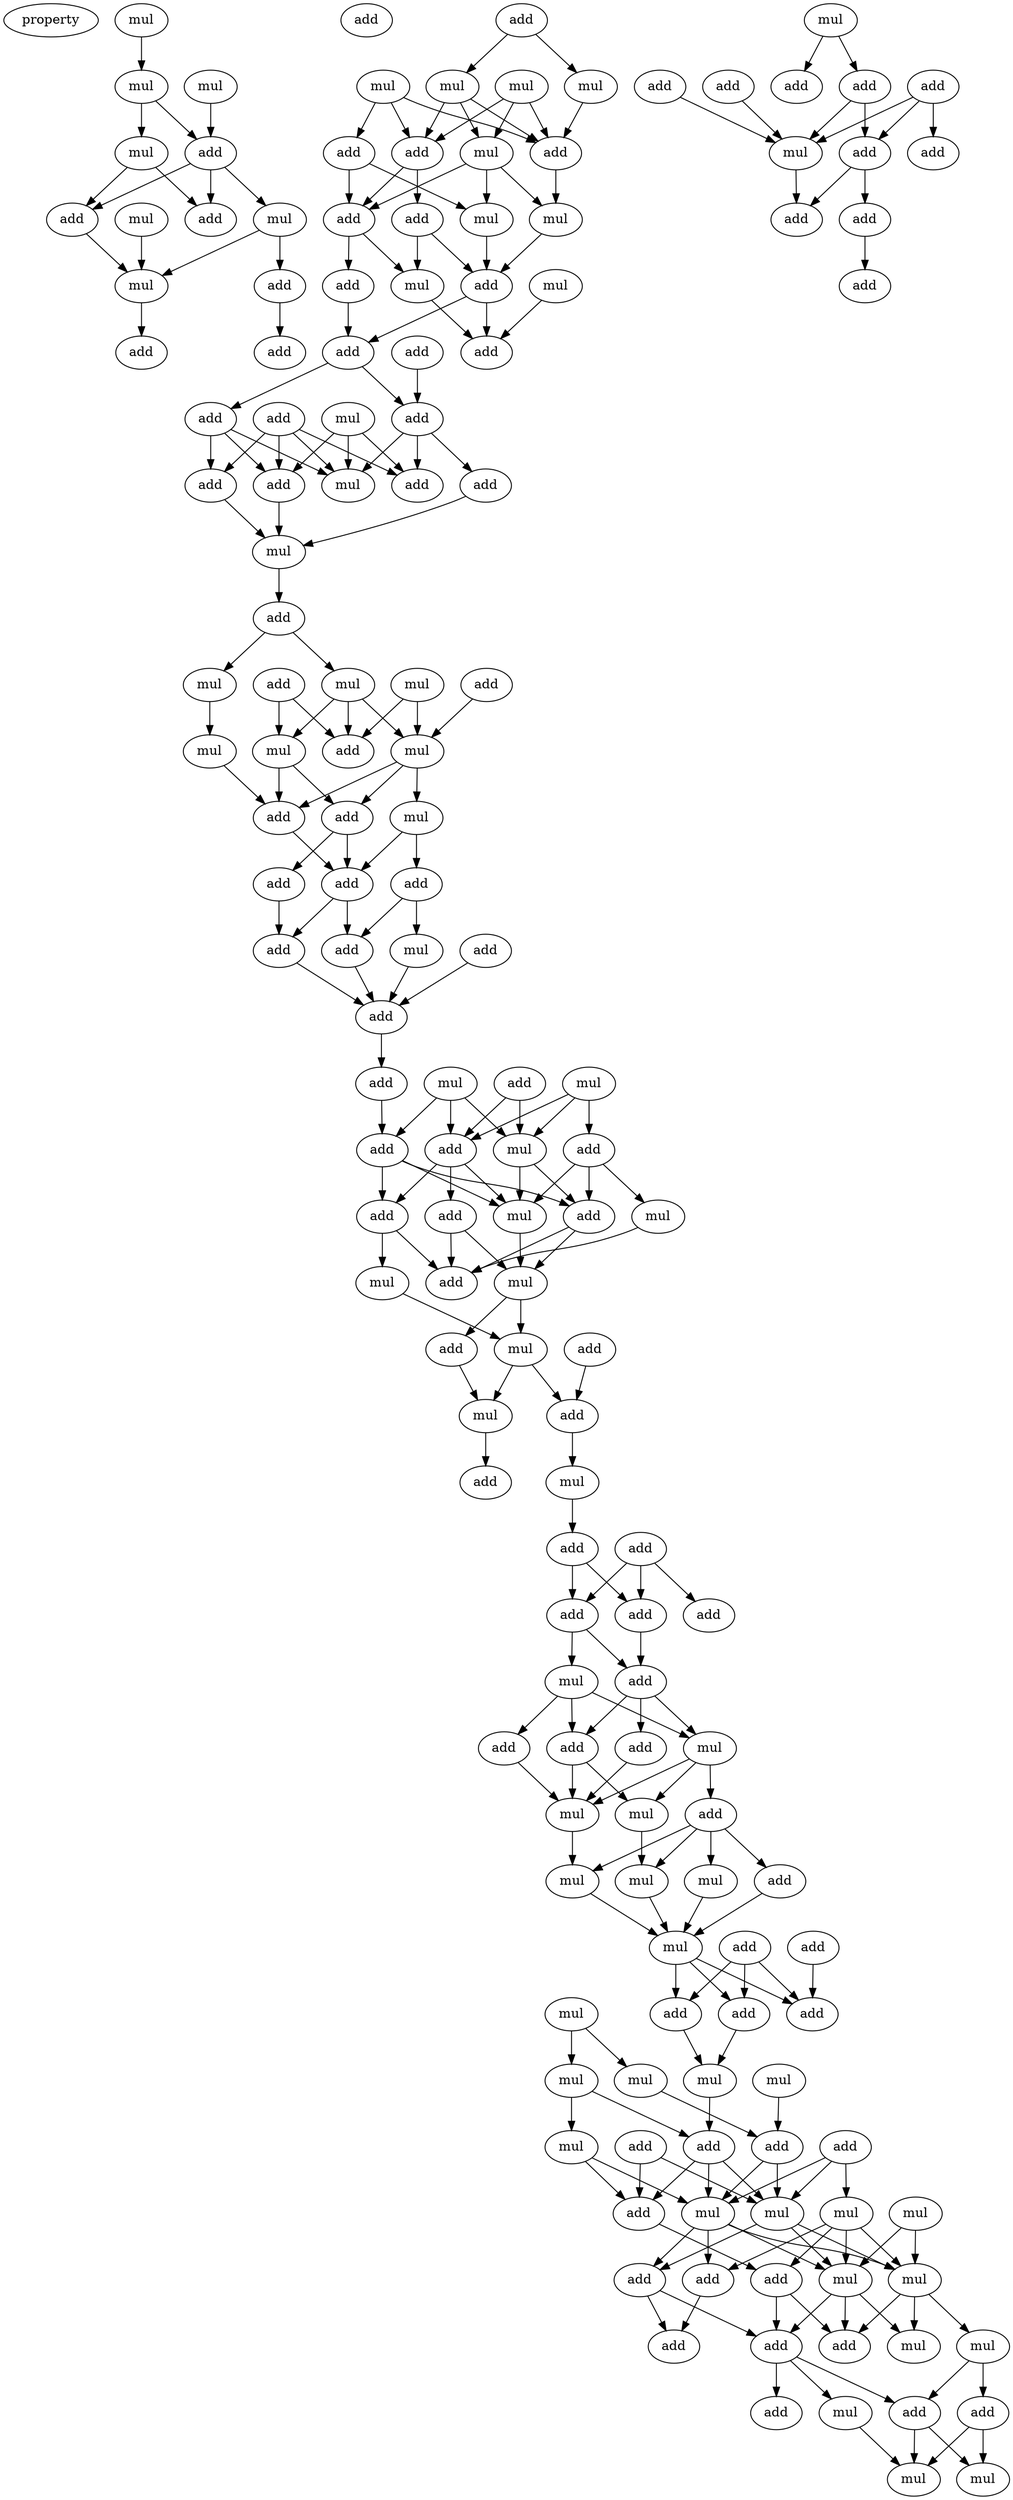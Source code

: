 digraph {
    node [fontcolor=black]
    property [mul=2,lf=1.1]
    0 [ label = mul ];
    1 [ label = mul ];
    2 [ label = mul ];
    3 [ label = add ];
    4 [ label = mul ];
    5 [ label = mul ];
    6 [ label = mul ];
    7 [ label = add ];
    8 [ label = add ];
    9 [ label = mul ];
    10 [ label = add ];
    11 [ label = add ];
    12 [ label = add ];
    13 [ label = add ];
    14 [ label = add ];
    15 [ label = mul ];
    16 [ label = mul ];
    17 [ label = mul ];
    18 [ label = mul ];
    19 [ label = mul ];
    20 [ label = add ];
    21 [ label = add ];
    22 [ label = add ];
    23 [ label = mul ];
    24 [ label = mul ];
    25 [ label = add ];
    26 [ label = add ];
    27 [ label = add ];
    28 [ label = mul ];
    29 [ label = mul ];
    30 [ label = add ];
    31 [ label = add ];
    32 [ label = add ];
    33 [ label = add ];
    34 [ label = mul ];
    35 [ label = add ];
    36 [ label = add ];
    37 [ label = add ];
    38 [ label = mul ];
    39 [ label = add ];
    40 [ label = add ];
    41 [ label = add ];
    42 [ label = add ];
    43 [ label = mul ];
    44 [ label = add ];
    45 [ label = add ];
    46 [ label = mul ];
    47 [ label = add ];
    48 [ label = mul ];
    49 [ label = mul ];
    50 [ label = mul ];
    51 [ label = add ];
    52 [ label = mul ];
    53 [ label = mul ];
    54 [ label = add ];
    55 [ label = add ];
    56 [ label = mul ];
    57 [ label = add ];
    58 [ label = add ];
    59 [ label = add ];
    60 [ label = add ];
    61 [ label = add ];
    62 [ label = mul ];
    63 [ label = add ];
    64 [ label = add ];
    65 [ label = mul ];
    66 [ label = mul ];
    67 [ label = add ];
    68 [ label = add ];
    69 [ label = add ];
    70 [ label = add ];
    71 [ label = mul ];
    72 [ label = add ];
    73 [ label = mul ];
    74 [ label = mul ];
    75 [ label = add ];
    76 [ label = add ];
    77 [ label = add ];
    78 [ label = add ];
    79 [ label = mul ];
    80 [ label = mul ];
    81 [ label = add ];
    82 [ label = add ];
    83 [ label = mul ];
    84 [ label = mul ];
    85 [ label = add ];
    86 [ label = add ];
    87 [ label = mul ];
    88 [ label = add ];
    89 [ label = add ];
    90 [ label = add ];
    91 [ label = add ];
    92 [ label = add ];
    93 [ label = add ];
    94 [ label = mul ];
    95 [ label = add ];
    96 [ label = mul ];
    97 [ label = add ];
    98 [ label = add ];
    99 [ label = add ];
    100 [ label = mul ];
    101 [ label = mul ];
    102 [ label = mul ];
    103 [ label = add ];
    104 [ label = mul ];
    105 [ label = mul ];
    106 [ label = add ];
    107 [ label = add ];
    108 [ label = mul ];
    109 [ label = add ];
    110 [ label = mul ];
    111 [ label = add ];
    112 [ label = add ];
    113 [ label = mul ];
    114 [ label = mul ];
    115 [ label = mul ];
    116 [ label = mul ];
    117 [ label = add ];
    118 [ label = mul ];
    119 [ label = add ];
    120 [ label = add ];
    121 [ label = add ];
    122 [ label = mul ];
    123 [ label = add ];
    124 [ label = mul ];
    125 [ label = mul ];
    126 [ label = mul ];
    127 [ label = add ];
    128 [ label = mul ];
    129 [ label = add ];
    130 [ label = mul ];
    131 [ label = add ];
    132 [ label = add ];
    133 [ label = add ];
    134 [ label = add ];
    135 [ label = mul ];
    136 [ label = mul ];
    137 [ label = add ];
    138 [ label = add ];
    139 [ label = add ];
    140 [ label = mul ];
    141 [ label = mul ];
    142 [ label = mul ];
    143 [ label = mul ];
    144 [ label = add ];
    145 [ label = add ];
    146 [ label = add ];
    147 [ label = add ];
    148 [ label = add ];
    149 [ label = add ];
    150 [ label = mul ];
    151 [ label = add ];
    152 [ label = add ];
    153 [ label = add ];
    154 [ label = add ];
    0 -> 2 [ name = 0 ];
    1 -> 3 [ name = 1 ];
    2 -> 3 [ name = 2 ];
    2 -> 4 [ name = 3 ];
    3 -> 5 [ name = 4 ];
    3 -> 7 [ name = 5 ];
    3 -> 8 [ name = 6 ];
    4 -> 7 [ name = 7 ];
    4 -> 8 [ name = 8 ];
    5 -> 9 [ name = 9 ];
    5 -> 10 [ name = 10 ];
    6 -> 9 [ name = 11 ];
    8 -> 9 [ name = 12 ];
    9 -> 12 [ name = 13 ];
    10 -> 11 [ name = 14 ];
    14 -> 17 [ name = 15 ];
    14 -> 18 [ name = 16 ];
    15 -> 19 [ name = 17 ];
    15 -> 20 [ name = 18 ];
    15 -> 21 [ name = 19 ];
    16 -> 20 [ name = 20 ];
    16 -> 21 [ name = 21 ];
    16 -> 22 [ name = 22 ];
    17 -> 21 [ name = 23 ];
    18 -> 19 [ name = 24 ];
    18 -> 20 [ name = 25 ];
    18 -> 21 [ name = 26 ];
    19 -> 23 [ name = 27 ];
    19 -> 24 [ name = 28 ];
    19 -> 26 [ name = 29 ];
    20 -> 25 [ name = 30 ];
    20 -> 26 [ name = 31 ];
    21 -> 23 [ name = 32 ];
    22 -> 24 [ name = 33 ];
    22 -> 26 [ name = 34 ];
    23 -> 30 [ name = 35 ];
    24 -> 30 [ name = 36 ];
    25 -> 29 [ name = 37 ];
    25 -> 30 [ name = 38 ];
    26 -> 27 [ name = 39 ];
    26 -> 29 [ name = 40 ];
    27 -> 33 [ name = 41 ];
    28 -> 32 [ name = 42 ];
    29 -> 32 [ name = 43 ];
    30 -> 32 [ name = 44 ];
    30 -> 33 [ name = 45 ];
    31 -> 35 [ name = 46 ];
    33 -> 35 [ name = 47 ];
    33 -> 36 [ name = 48 ];
    34 -> 38 [ name = 49 ];
    34 -> 39 [ name = 50 ];
    34 -> 40 [ name = 51 ];
    35 -> 38 [ name = 52 ];
    35 -> 39 [ name = 53 ];
    35 -> 42 [ name = 54 ];
    36 -> 38 [ name = 55 ];
    36 -> 40 [ name = 56 ];
    36 -> 41 [ name = 57 ];
    37 -> 38 [ name = 58 ];
    37 -> 39 [ name = 59 ];
    37 -> 40 [ name = 60 ];
    37 -> 41 [ name = 61 ];
    40 -> 43 [ name = 62 ];
    41 -> 43 [ name = 63 ];
    42 -> 43 [ name = 64 ];
    43 -> 44 [ name = 65 ];
    44 -> 48 [ name = 66 ];
    44 -> 49 [ name = 67 ];
    45 -> 50 [ name = 68 ];
    46 -> 50 [ name = 69 ];
    46 -> 51 [ name = 70 ];
    47 -> 51 [ name = 71 ];
    47 -> 52 [ name = 72 ];
    48 -> 50 [ name = 73 ];
    48 -> 51 [ name = 74 ];
    48 -> 52 [ name = 75 ];
    49 -> 53 [ name = 76 ];
    50 -> 54 [ name = 77 ];
    50 -> 55 [ name = 78 ];
    50 -> 56 [ name = 79 ];
    52 -> 54 [ name = 80 ];
    52 -> 55 [ name = 81 ];
    53 -> 55 [ name = 82 ];
    54 -> 57 [ name = 83 ];
    54 -> 59 [ name = 84 ];
    55 -> 57 [ name = 85 ];
    56 -> 57 [ name = 86 ];
    56 -> 58 [ name = 87 ];
    57 -> 60 [ name = 88 ];
    57 -> 63 [ name = 89 ];
    58 -> 60 [ name = 90 ];
    58 -> 62 [ name = 91 ];
    59 -> 63 [ name = 92 ];
    60 -> 64 [ name = 93 ];
    61 -> 64 [ name = 94 ];
    62 -> 64 [ name = 95 ];
    63 -> 64 [ name = 96 ];
    64 -> 68 [ name = 97 ];
    65 -> 69 [ name = 98 ];
    65 -> 70 [ name = 99 ];
    65 -> 71 [ name = 100 ];
    66 -> 69 [ name = 101 ];
    66 -> 71 [ name = 102 ];
    66 -> 72 [ name = 103 ];
    67 -> 69 [ name = 104 ];
    67 -> 71 [ name = 105 ];
    68 -> 72 [ name = 106 ];
    69 -> 74 [ name = 107 ];
    69 -> 76 [ name = 108 ];
    69 -> 77 [ name = 109 ];
    70 -> 73 [ name = 110 ];
    70 -> 74 [ name = 111 ];
    70 -> 75 [ name = 112 ];
    71 -> 74 [ name = 113 ];
    71 -> 75 [ name = 114 ];
    72 -> 74 [ name = 115 ];
    72 -> 75 [ name = 116 ];
    72 -> 76 [ name = 117 ];
    73 -> 78 [ name = 118 ];
    74 -> 79 [ name = 119 ];
    75 -> 78 [ name = 120 ];
    75 -> 79 [ name = 121 ];
    76 -> 78 [ name = 122 ];
    76 -> 80 [ name = 123 ];
    77 -> 78 [ name = 124 ];
    77 -> 79 [ name = 125 ];
    79 -> 81 [ name = 126 ];
    79 -> 83 [ name = 127 ];
    80 -> 83 [ name = 128 ];
    81 -> 84 [ name = 129 ];
    82 -> 85 [ name = 130 ];
    83 -> 84 [ name = 131 ];
    83 -> 85 [ name = 132 ];
    84 -> 86 [ name = 133 ];
    85 -> 87 [ name = 134 ];
    87 -> 89 [ name = 135 ];
    88 -> 90 [ name = 136 ];
    88 -> 91 [ name = 137 ];
    88 -> 92 [ name = 138 ];
    89 -> 90 [ name = 139 ];
    89 -> 91 [ name = 140 ];
    90 -> 93 [ name = 141 ];
    91 -> 93 [ name = 142 ];
    91 -> 94 [ name = 143 ];
    93 -> 96 [ name = 144 ];
    93 -> 97 [ name = 145 ];
    93 -> 98 [ name = 146 ];
    94 -> 95 [ name = 147 ];
    94 -> 96 [ name = 148 ];
    94 -> 98 [ name = 149 ];
    95 -> 100 [ name = 150 ];
    96 -> 99 [ name = 151 ];
    96 -> 100 [ name = 152 ];
    96 -> 101 [ name = 153 ];
    97 -> 100 [ name = 154 ];
    98 -> 100 [ name = 155 ];
    98 -> 101 [ name = 156 ];
    99 -> 102 [ name = 157 ];
    99 -> 103 [ name = 158 ];
    99 -> 104 [ name = 159 ];
    99 -> 105 [ name = 160 ];
    100 -> 105 [ name = 161 ];
    101 -> 104 [ name = 162 ];
    102 -> 108 [ name = 163 ];
    103 -> 108 [ name = 164 ];
    104 -> 108 [ name = 165 ];
    105 -> 108 [ name = 166 ];
    106 -> 111 [ name = 167 ];
    107 -> 109 [ name = 168 ];
    107 -> 111 [ name = 169 ];
    107 -> 112 [ name = 170 ];
    108 -> 109 [ name = 171 ];
    108 -> 111 [ name = 172 ];
    108 -> 112 [ name = 173 ];
    109 -> 114 [ name = 174 ];
    110 -> 113 [ name = 175 ];
    110 -> 116 [ name = 176 ];
    112 -> 114 [ name = 177 ];
    113 -> 118 [ name = 178 ];
    113 -> 121 [ name = 179 ];
    114 -> 121 [ name = 180 ];
    115 -> 120 [ name = 181 ];
    116 -> 120 [ name = 182 ];
    117 -> 123 [ name = 183 ];
    117 -> 126 [ name = 184 ];
    118 -> 122 [ name = 185 ];
    118 -> 123 [ name = 186 ];
    119 -> 122 [ name = 187 ];
    119 -> 124 [ name = 188 ];
    119 -> 126 [ name = 189 ];
    120 -> 122 [ name = 190 ];
    120 -> 126 [ name = 191 ];
    121 -> 122 [ name = 192 ];
    121 -> 123 [ name = 193 ];
    121 -> 126 [ name = 194 ];
    122 -> 128 [ name = 195 ];
    122 -> 129 [ name = 196 ];
    122 -> 130 [ name = 197 ];
    122 -> 131 [ name = 198 ];
    123 -> 127 [ name = 199 ];
    124 -> 127 [ name = 200 ];
    124 -> 128 [ name = 201 ];
    124 -> 130 [ name = 202 ];
    124 -> 131 [ name = 203 ];
    125 -> 128 [ name = 204 ];
    125 -> 130 [ name = 205 ];
    126 -> 128 [ name = 206 ];
    126 -> 129 [ name = 207 ];
    126 -> 130 [ name = 208 ];
    127 -> 132 [ name = 209 ];
    127 -> 133 [ name = 210 ];
    128 -> 133 [ name = 211 ];
    128 -> 135 [ name = 212 ];
    128 -> 136 [ name = 213 ];
    129 -> 132 [ name = 214 ];
    129 -> 134 [ name = 215 ];
    130 -> 132 [ name = 216 ];
    130 -> 133 [ name = 217 ];
    130 -> 135 [ name = 218 ];
    131 -> 134 [ name = 219 ];
    132 -> 138 [ name = 220 ];
    132 -> 139 [ name = 221 ];
    132 -> 140 [ name = 222 ];
    136 -> 137 [ name = 223 ];
    136 -> 138 [ name = 224 ];
    137 -> 141 [ name = 225 ];
    137 -> 142 [ name = 226 ];
    138 -> 141 [ name = 227 ];
    138 -> 142 [ name = 228 ];
    140 -> 141 [ name = 229 ];
    143 -> 144 [ name = 230 ];
    143 -> 148 [ name = 231 ];
    144 -> 149 [ name = 232 ];
    144 -> 150 [ name = 233 ];
    145 -> 150 [ name = 234 ];
    146 -> 150 [ name = 235 ];
    147 -> 149 [ name = 236 ];
    147 -> 150 [ name = 237 ];
    147 -> 151 [ name = 238 ];
    149 -> 152 [ name = 239 ];
    149 -> 153 [ name = 240 ];
    150 -> 153 [ name = 241 ];
    152 -> 154 [ name = 242 ];
}
